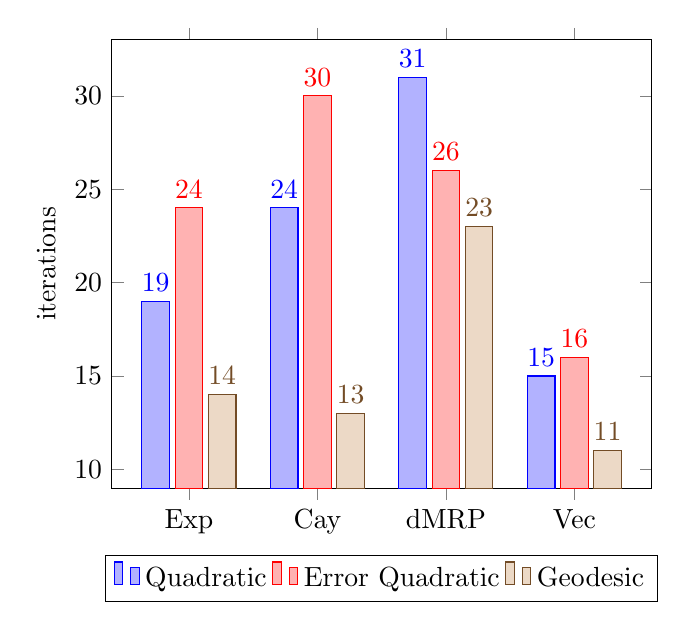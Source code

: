 \begin{tikzpicture}
\begin{axis}[ybar, ylabel={iterations}, enlarge x limits={0.2}, legend style={at={(0.5,-0.15)
}, anchor={north}, legend columns={-1}}, symbolic x coords={Quat,RP,MRP,RPY,Exp,Cay,dMRP,Vec}, xtick={data}, nodes near coords, nodes near coords align={vertical}]
    \addplot
        coordinates {
            (Exp,19)
            (Cay,24)
            (dMRP,31)
            (Vec,15)
        }
        ;
    \addplot
        coordinates {
            (Exp,24)
            (Cay,30)
            (dMRP,26)
            (Vec,16)
        }
        ;
    \addplot
        coordinates {
            (Exp,14)
            (Cay,13)
            (dMRP,23)
            (Vec,11)
        }
        ;
    \legend{{Quadratic},{Error Quadratic},{Geodesic}}
\end{axis}
\end{tikzpicture}
